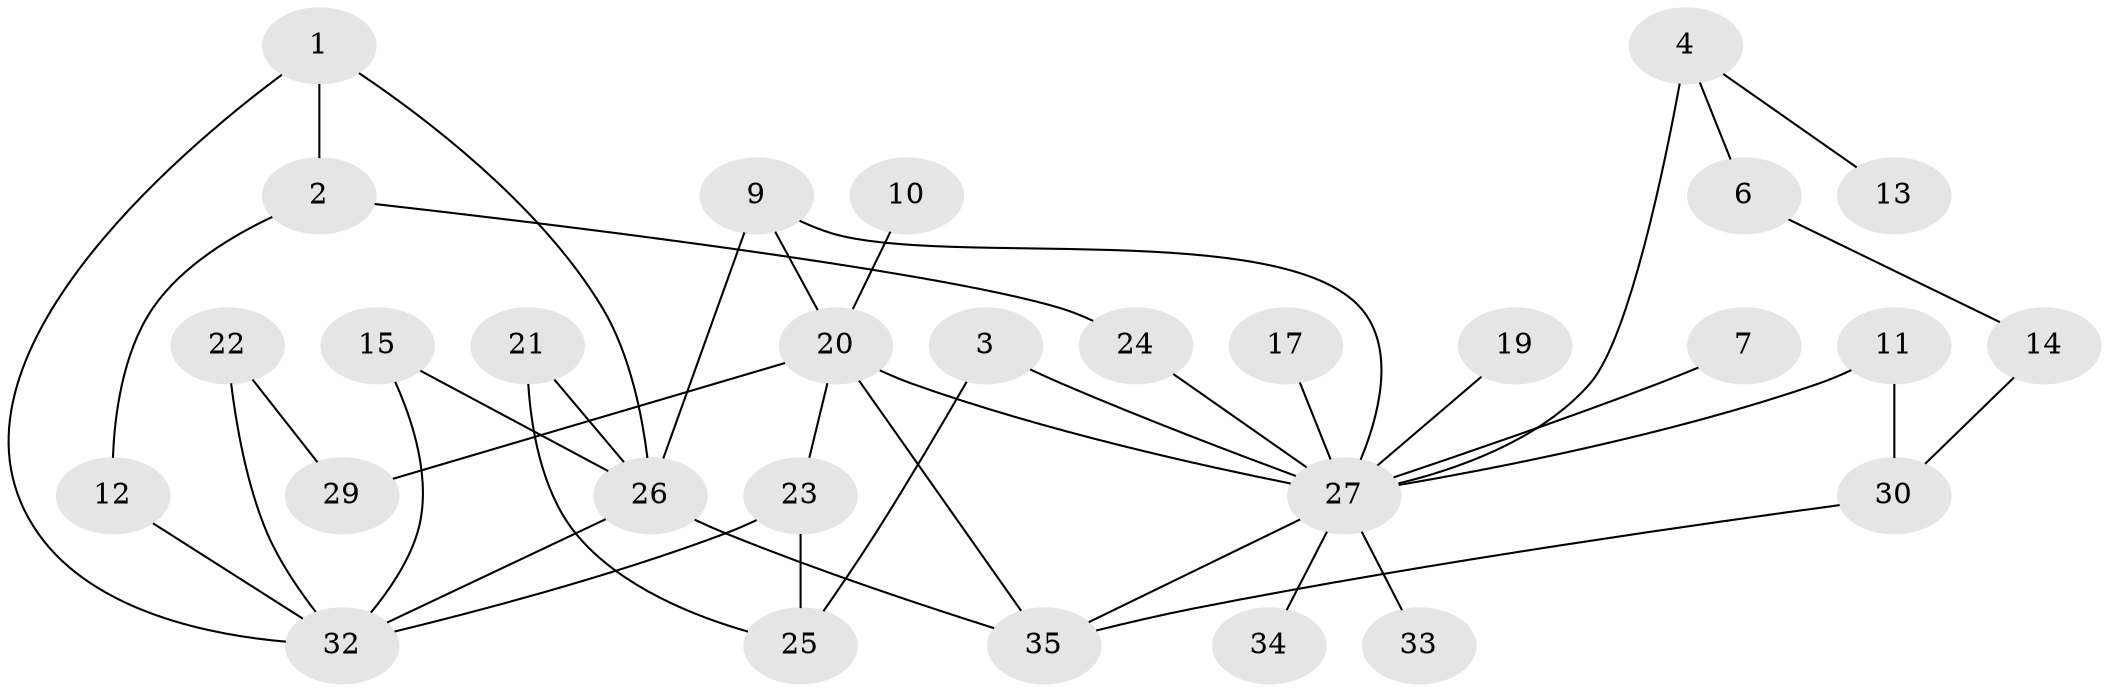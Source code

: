 // original degree distribution, {2: 0.2916666666666667, 3: 0.2638888888888889, 1: 0.19444444444444445, 4: 0.08333333333333333, 7: 0.013888888888888888, 0: 0.09722222222222222, 6: 0.027777777777777776, 5: 0.027777777777777776}
// Generated by graph-tools (version 1.1) at 2025/49/03/09/25 03:49:11]
// undirected, 29 vertices, 41 edges
graph export_dot {
graph [start="1"]
  node [color=gray90,style=filled];
  1;
  2;
  3;
  4;
  6;
  7;
  9;
  10;
  11;
  12;
  13;
  14;
  15;
  17;
  19;
  20;
  21;
  22;
  23;
  24;
  25;
  26;
  27;
  29;
  30;
  32;
  33;
  34;
  35;
  1 -- 2 [weight=1.0];
  1 -- 26 [weight=1.0];
  1 -- 32 [weight=1.0];
  2 -- 12 [weight=1.0];
  2 -- 24 [weight=1.0];
  3 -- 25 [weight=1.0];
  3 -- 27 [weight=1.0];
  4 -- 6 [weight=1.0];
  4 -- 13 [weight=1.0];
  4 -- 27 [weight=2.0];
  6 -- 14 [weight=1.0];
  7 -- 27 [weight=1.0];
  9 -- 20 [weight=1.0];
  9 -- 26 [weight=2.0];
  9 -- 27 [weight=1.0];
  10 -- 20 [weight=1.0];
  11 -- 27 [weight=1.0];
  11 -- 30 [weight=1.0];
  12 -- 32 [weight=1.0];
  14 -- 30 [weight=1.0];
  15 -- 26 [weight=1.0];
  15 -- 32 [weight=1.0];
  17 -- 27 [weight=1.0];
  19 -- 27 [weight=1.0];
  20 -- 23 [weight=1.0];
  20 -- 27 [weight=2.0];
  20 -- 29 [weight=1.0];
  20 -- 35 [weight=1.0];
  21 -- 25 [weight=1.0];
  21 -- 26 [weight=1.0];
  22 -- 29 [weight=1.0];
  22 -- 32 [weight=1.0];
  23 -- 25 [weight=1.0];
  23 -- 32 [weight=1.0];
  24 -- 27 [weight=1.0];
  26 -- 32 [weight=1.0];
  26 -- 35 [weight=1.0];
  27 -- 33 [weight=1.0];
  27 -- 34 [weight=1.0];
  27 -- 35 [weight=1.0];
  30 -- 35 [weight=1.0];
}
